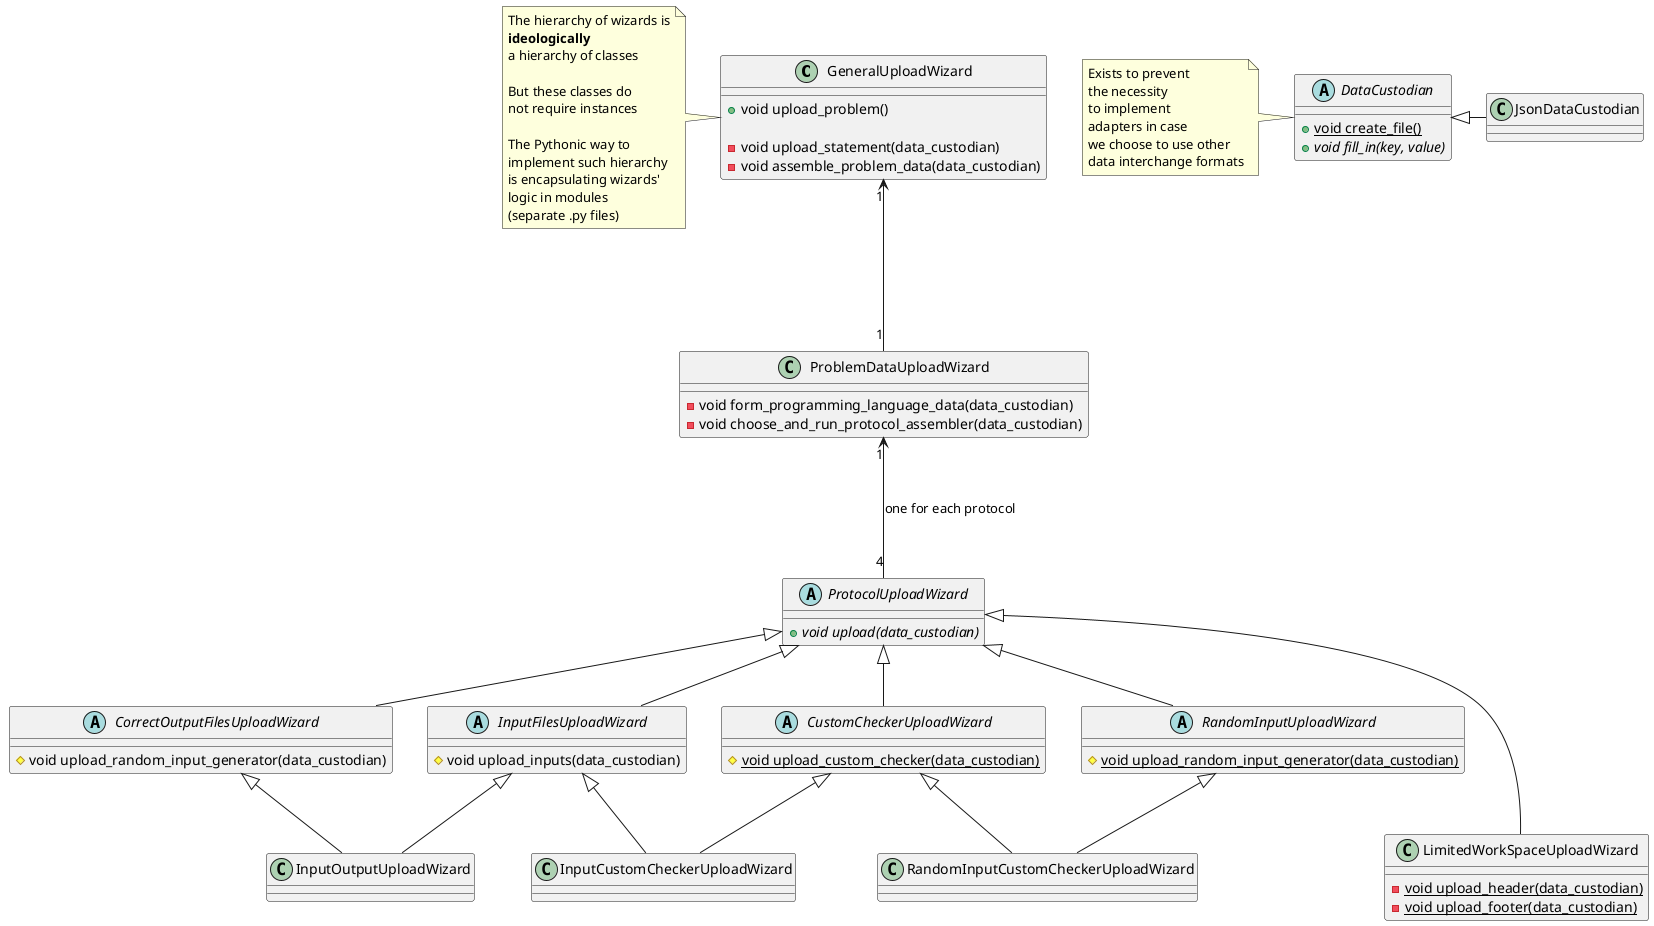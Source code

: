 @startuml
'https://plantuml.com/class-diagram

' ========================== GENERAL =========================

class GeneralUploadWizard {
    +void upload_problem()

    -void upload_statement(data_custodian)
    -void assemble_problem_data(data_custodian)
}

note left of GeneralUploadWizard
The hierarchy of wizards is
**ideologically**
a hierarchy of classes

But these classes do
not require instances

The Pythonic way to
implement such hierarchy
is encapsulating wizards'
logic in modules
(separate .py files)
end note

class ProblemDataUploadWizard {
    -void form_programming_language_data(data_custodian)
    -void choose_and_run_protocol_assembler(data_custodian)
}
GeneralUploadWizard "1" <--- "1" ProblemDataUploadWizard

' ========================== PROTOCOLS =========================

abstract class ProtocolUploadWizard {
    +{abstract} void upload(data_custodian)
}
ProblemDataUploadWizard "1" <--- "4" ProtocolUploadWizard : one for each protocol

' ========================== INCOMPLETE WIZARDS =========================

abstract class InputFilesUploadWizard {
    #void upload_inputs(data_custodian)
}

abstract class CorrectOutputFilesUploadWizard {
    #void upload_random_input_generator(data_custodian)
}

abstract class CustomCheckerUploadWizard {
    #{static} void upload_custom_checker(data_custodian)
}

abstract class RandomInputUploadWizard {
    #{static} void upload_random_input_generator(data_custodian)
}

ProtocolUploadWizard <|-- InputFilesUploadWizard
ProtocolUploadWizard <|-- CorrectOutputFilesUploadWizard
ProtocolUploadWizard <|-- CustomCheckerUploadWizard
ProtocolUploadWizard <|-- RandomInputUploadWizard

' ========================== COMPLETE WIZARDS =========================


class InputOutputUploadWizard
InputFilesUploadWizard <|-- InputOutputUploadWizard
CorrectOutputFilesUploadWizard <|-- InputOutputUploadWizard

class InputCustomCheckerUploadWizard
InputFilesUploadWizard <|-- InputCustomCheckerUploadWizard
CustomCheckerUploadWizard <|-- InputCustomCheckerUploadWizard

class RandomInputCustomCheckerUploadWizard
RandomInputUploadWizard <|-- RandomInputCustomCheckerUploadWizard
CustomCheckerUploadWizard <|-- RandomInputCustomCheckerUploadWizard

class LimitedWorkSpaceUploadWizard {
    -{static} void upload_header(data_custodian)
    -{static} void upload_footer(data_custodian)
}
ProtocolUploadWizard <|--- LimitedWorkSpaceUploadWizard

' ========================== CUSTODIAN =========================


abstract class DataCustodian {
    +{static} void create_file()
    +{abstract} void fill_in(key, value)
}
note left of DataCustodian
Exists to prevent
the necessity
to implement
adapters in case
we choose to use other
data interchange formats
end note


class JsonDataCustodian

DataCustodian <|- JsonDataCustodian

@enduml